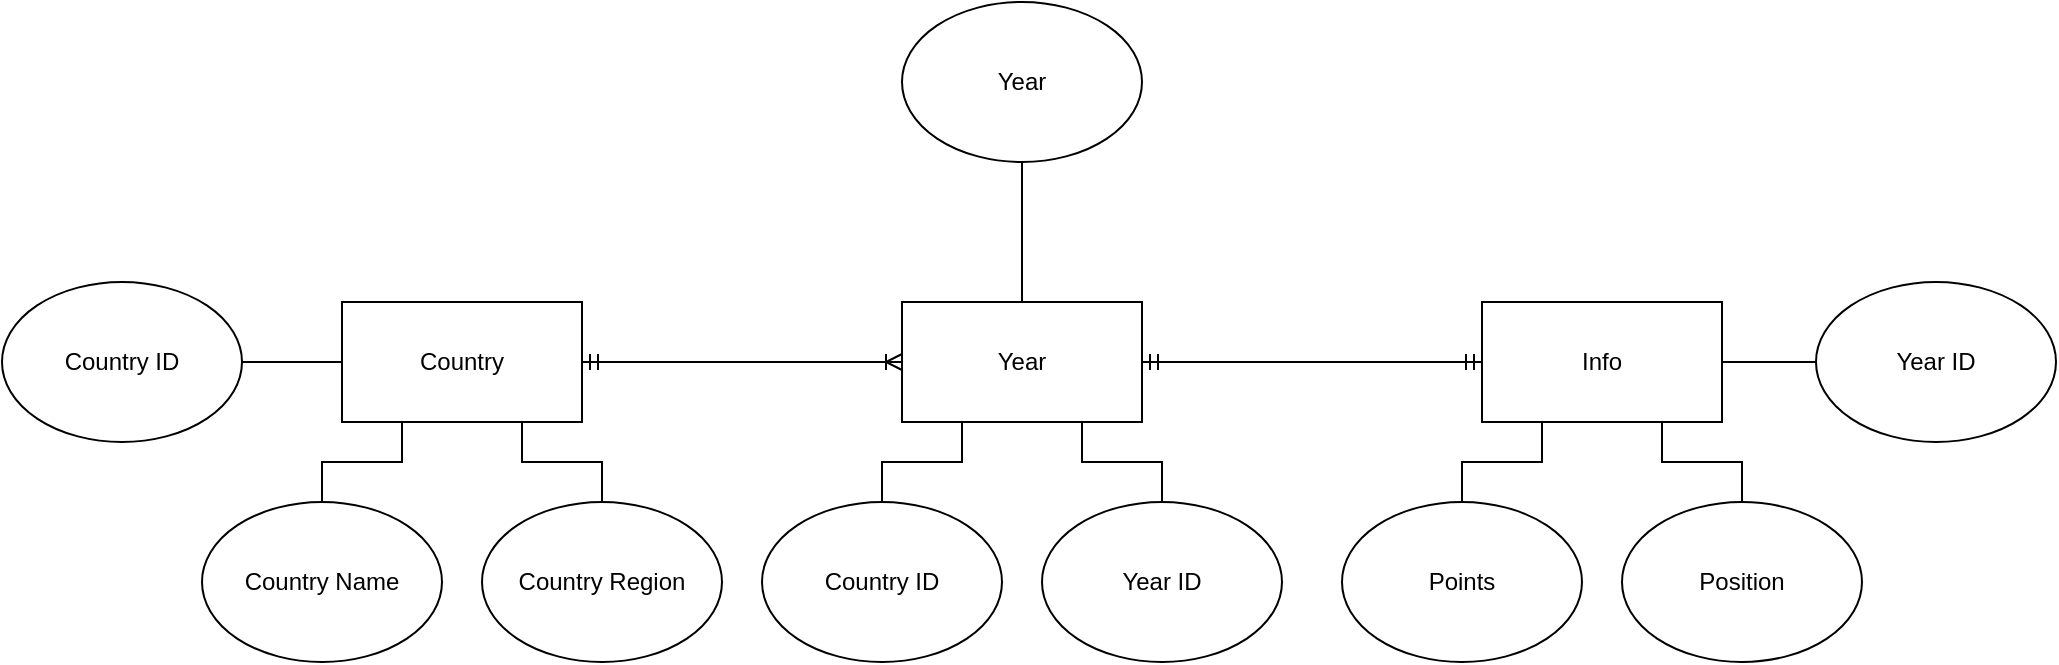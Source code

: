 <mxfile version="14.1.1" type="google"><diagram id="C5RBs43oDa-KdzZeNtuy" name="Page-1"><mxGraphModel dx="1797" dy="587" grid="1" gridSize="10" guides="1" tooltips="1" connect="1" arrows="1" fold="1" page="1" pageScale="1" pageWidth="827" pageHeight="1169" math="0" shadow="0"><root><mxCell id="WIyWlLk6GJQsqaUBKTNV-0"/><mxCell id="WIyWlLk6GJQsqaUBKTNV-1" parent="WIyWlLk6GJQsqaUBKTNV-0"/><mxCell id="Ej05oWxHWOWUVqQIyHuk-9" style="edgeStyle=orthogonalEdgeStyle;rounded=0;orthogonalLoop=1;jettySize=auto;html=1;exitX=1;exitY=0.5;exitDx=0;exitDy=0;entryX=0;entryY=0.5;entryDx=0;entryDy=0;endArrow=ERoneToMany;endFill=0;startArrow=ERmandOne;startFill=0;" edge="1" parent="WIyWlLk6GJQsqaUBKTNV-1" source="Ej05oWxHWOWUVqQIyHuk-0" target="Ej05oWxHWOWUVqQIyHuk-8"><mxGeometry relative="1" as="geometry"/></mxCell><mxCell id="Ej05oWxHWOWUVqQIyHuk-0" value="Country" style="rounded=0;whiteSpace=wrap;html=1;" vertex="1" parent="WIyWlLk6GJQsqaUBKTNV-1"><mxGeometry x="-30" y="180" width="120" height="60" as="geometry"/></mxCell><mxCell id="Ej05oWxHWOWUVqQIyHuk-6" style="edgeStyle=orthogonalEdgeStyle;rounded=0;orthogonalLoop=1;jettySize=auto;html=1;exitX=0.5;exitY=0;exitDx=0;exitDy=0;entryX=0.25;entryY=1;entryDx=0;entryDy=0;endArrow=none;endFill=0;" edge="1" parent="WIyWlLk6GJQsqaUBKTNV-1" source="Ej05oWxHWOWUVqQIyHuk-1" target="Ej05oWxHWOWUVqQIyHuk-0"><mxGeometry relative="1" as="geometry"/></mxCell><mxCell id="Ej05oWxHWOWUVqQIyHuk-1" value="Country Name" style="ellipse;whiteSpace=wrap;html=1;" vertex="1" parent="WIyWlLk6GJQsqaUBKTNV-1"><mxGeometry x="-100" y="280" width="120" height="80" as="geometry"/></mxCell><mxCell id="Ej05oWxHWOWUVqQIyHuk-7" style="edgeStyle=orthogonalEdgeStyle;rounded=0;orthogonalLoop=1;jettySize=auto;html=1;exitX=0.5;exitY=0;exitDx=0;exitDy=0;entryX=0.75;entryY=1;entryDx=0;entryDy=0;endArrow=none;endFill=0;" edge="1" parent="WIyWlLk6GJQsqaUBKTNV-1" source="Ej05oWxHWOWUVqQIyHuk-2" target="Ej05oWxHWOWUVqQIyHuk-0"><mxGeometry relative="1" as="geometry"/></mxCell><mxCell id="Ej05oWxHWOWUVqQIyHuk-2" value="Country Region&lt;span style=&quot;color: rgba(0 , 0 , 0 , 0) ; font-family: monospace ; font-size: 0px&quot;&gt;%3CmxGraphModel%3E%3Croot%3E%3CmxCell%20id%3D%220%22%2F%3E%3CmxCell%20id%3D%221%22%20parent%3D%220%22%2F%3E%3CmxCell%20id%3D%222%22%20value%3D%22Country%20Name%22%20style%3D%22ellipse%3BwhiteSpace%3Dwrap%3Bhtml%3D1%3B%22%20vertex%3D%221%22%20parent%3D%221%22%3E%3CmxGeometry%20x%3D%22130%22%20y%3D%22280%22%20width%3D%22120%22%20height%3D%2280%22%20as%3D%22geometry%22%2F%3E%3C%2FmxCell%3E%3C%2Froot%3E%3C%2FmxGraphModel%3E&lt;/span&gt;" style="ellipse;whiteSpace=wrap;html=1;" vertex="1" parent="WIyWlLk6GJQsqaUBKTNV-1"><mxGeometry x="40" y="280" width="120" height="80" as="geometry"/></mxCell><mxCell id="Ej05oWxHWOWUVqQIyHuk-4" style="edgeStyle=orthogonalEdgeStyle;rounded=0;orthogonalLoop=1;jettySize=auto;html=1;exitX=1;exitY=0.5;exitDx=0;exitDy=0;endArrow=none;endFill=0;" edge="1" parent="WIyWlLk6GJQsqaUBKTNV-1" source="Ej05oWxHWOWUVqQIyHuk-3" target="Ej05oWxHWOWUVqQIyHuk-0"><mxGeometry relative="1" as="geometry"/></mxCell><mxCell id="Ej05oWxHWOWUVqQIyHuk-3" value="Country ID" style="ellipse;whiteSpace=wrap;html=1;" vertex="1" parent="WIyWlLk6GJQsqaUBKTNV-1"><mxGeometry x="-200" y="170" width="120" height="80" as="geometry"/></mxCell><mxCell id="Ej05oWxHWOWUVqQIyHuk-23" style="edgeStyle=orthogonalEdgeStyle;rounded=0;orthogonalLoop=1;jettySize=auto;html=1;exitX=1;exitY=0.5;exitDx=0;exitDy=0;startArrow=ERmandOne;startFill=0;endArrow=ERmandOne;endFill=0;" edge="1" parent="WIyWlLk6GJQsqaUBKTNV-1" source="Ej05oWxHWOWUVqQIyHuk-8" target="Ej05oWxHWOWUVqQIyHuk-14"><mxGeometry relative="1" as="geometry"/></mxCell><mxCell id="Ej05oWxHWOWUVqQIyHuk-8" value="Year" style="rounded=0;whiteSpace=wrap;html=1;" vertex="1" parent="WIyWlLk6GJQsqaUBKTNV-1"><mxGeometry x="250" y="180" width="120" height="60" as="geometry"/></mxCell><mxCell id="Ej05oWxHWOWUVqQIyHuk-12" style="edgeStyle=orthogonalEdgeStyle;rounded=0;orthogonalLoop=1;jettySize=auto;html=1;exitX=0.5;exitY=0;exitDx=0;exitDy=0;entryX=0.25;entryY=1;entryDx=0;entryDy=0;startArrow=none;startFill=0;endArrow=none;endFill=0;" edge="1" parent="WIyWlLk6GJQsqaUBKTNV-1" source="Ej05oWxHWOWUVqQIyHuk-10" target="Ej05oWxHWOWUVqQIyHuk-8"><mxGeometry relative="1" as="geometry"/></mxCell><mxCell id="Ej05oWxHWOWUVqQIyHuk-10" value="Country ID" style="ellipse;whiteSpace=wrap;html=1;" vertex="1" parent="WIyWlLk6GJQsqaUBKTNV-1"><mxGeometry x="180" y="280" width="120" height="80" as="geometry"/></mxCell><mxCell id="Ej05oWxHWOWUVqQIyHuk-13" style="edgeStyle=orthogonalEdgeStyle;rounded=0;orthogonalLoop=1;jettySize=auto;html=1;exitX=0.5;exitY=0;exitDx=0;exitDy=0;entryX=0.75;entryY=1;entryDx=0;entryDy=0;startArrow=none;startFill=0;endArrow=none;endFill=0;" edge="1" parent="WIyWlLk6GJQsqaUBKTNV-1" source="Ej05oWxHWOWUVqQIyHuk-11" target="Ej05oWxHWOWUVqQIyHuk-8"><mxGeometry relative="1" as="geometry"/></mxCell><mxCell id="Ej05oWxHWOWUVqQIyHuk-11" value="Year ID" style="ellipse;whiteSpace=wrap;html=1;" vertex="1" parent="WIyWlLk6GJQsqaUBKTNV-1"><mxGeometry x="320" y="280" width="120" height="80" as="geometry"/></mxCell><mxCell id="Ej05oWxHWOWUVqQIyHuk-14" value="Info" style="rounded=0;whiteSpace=wrap;html=1;" vertex="1" parent="WIyWlLk6GJQsqaUBKTNV-1"><mxGeometry x="540" y="180" width="120" height="60" as="geometry"/></mxCell><mxCell id="Ej05oWxHWOWUVqQIyHuk-15" style="edgeStyle=orthogonalEdgeStyle;rounded=0;orthogonalLoop=1;jettySize=auto;html=1;exitX=0.5;exitY=0;exitDx=0;exitDy=0;entryX=0.25;entryY=1;entryDx=0;entryDy=0;startArrow=none;startFill=0;endArrow=none;endFill=0;" edge="1" parent="WIyWlLk6GJQsqaUBKTNV-1" source="Ej05oWxHWOWUVqQIyHuk-16" target="Ej05oWxHWOWUVqQIyHuk-14"><mxGeometry relative="1" as="geometry"/></mxCell><mxCell id="Ej05oWxHWOWUVqQIyHuk-16" value="Points" style="ellipse;whiteSpace=wrap;html=1;" vertex="1" parent="WIyWlLk6GJQsqaUBKTNV-1"><mxGeometry x="470" y="280" width="120" height="80" as="geometry"/></mxCell><mxCell id="Ej05oWxHWOWUVqQIyHuk-17" style="edgeStyle=orthogonalEdgeStyle;rounded=0;orthogonalLoop=1;jettySize=auto;html=1;exitX=0.5;exitY=0;exitDx=0;exitDy=0;entryX=0.75;entryY=1;entryDx=0;entryDy=0;startArrow=none;startFill=0;endArrow=none;endFill=0;" edge="1" parent="WIyWlLk6GJQsqaUBKTNV-1" source="Ej05oWxHWOWUVqQIyHuk-18" target="Ej05oWxHWOWUVqQIyHuk-14"><mxGeometry relative="1" as="geometry"/></mxCell><mxCell id="Ej05oWxHWOWUVqQIyHuk-18" value="Position" style="ellipse;whiteSpace=wrap;html=1;" vertex="1" parent="WIyWlLk6GJQsqaUBKTNV-1"><mxGeometry x="610" y="280" width="120" height="80" as="geometry"/></mxCell><mxCell id="Ej05oWxHWOWUVqQIyHuk-20" style="edgeStyle=orthogonalEdgeStyle;rounded=0;orthogonalLoop=1;jettySize=auto;html=1;exitX=0.5;exitY=1;exitDx=0;exitDy=0;entryX=0.5;entryY=0;entryDx=0;entryDy=0;startArrow=none;startFill=0;endArrow=none;endFill=0;" edge="1" parent="WIyWlLk6GJQsqaUBKTNV-1" source="Ej05oWxHWOWUVqQIyHuk-19" target="Ej05oWxHWOWUVqQIyHuk-8"><mxGeometry relative="1" as="geometry"/></mxCell><mxCell id="Ej05oWxHWOWUVqQIyHuk-19" value="Year" style="ellipse;whiteSpace=wrap;html=1;" vertex="1" parent="WIyWlLk6GJQsqaUBKTNV-1"><mxGeometry x="250" y="30" width="120" height="80" as="geometry"/></mxCell><mxCell id="Ej05oWxHWOWUVqQIyHuk-22" style="edgeStyle=orthogonalEdgeStyle;rounded=0;orthogonalLoop=1;jettySize=auto;html=1;exitX=0;exitY=0.5;exitDx=0;exitDy=0;entryX=1;entryY=0.5;entryDx=0;entryDy=0;startArrow=none;startFill=0;endArrow=none;endFill=0;" edge="1" parent="WIyWlLk6GJQsqaUBKTNV-1" source="Ej05oWxHWOWUVqQIyHuk-21" target="Ej05oWxHWOWUVqQIyHuk-14"><mxGeometry relative="1" as="geometry"/></mxCell><mxCell id="Ej05oWxHWOWUVqQIyHuk-21" value="Year ID" style="ellipse;whiteSpace=wrap;html=1;" vertex="1" parent="WIyWlLk6GJQsqaUBKTNV-1"><mxGeometry x="707" y="170" width="120" height="80" as="geometry"/></mxCell></root></mxGraphModel></diagram></mxfile>